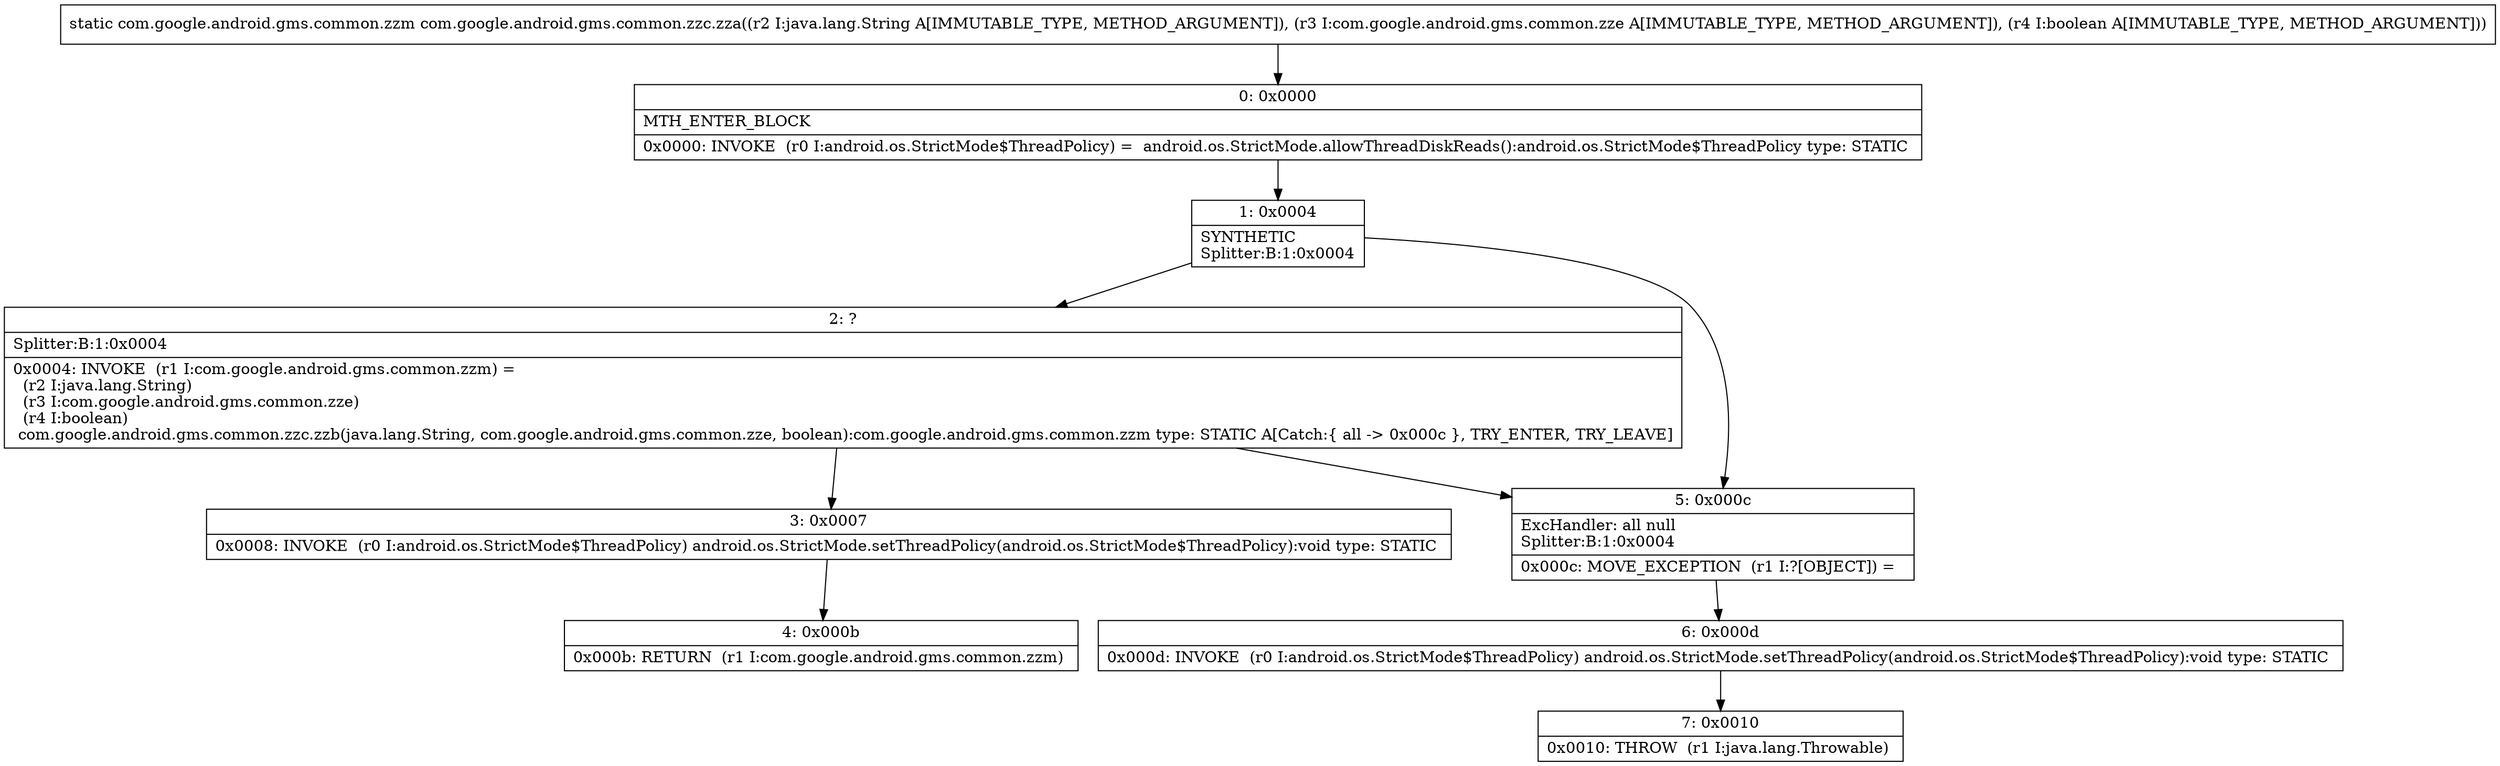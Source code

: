 digraph "CFG forcom.google.android.gms.common.zzc.zza(Ljava\/lang\/String;Lcom\/google\/android\/gms\/common\/zze;Z)Lcom\/google\/android\/gms\/common\/zzm;" {
Node_0 [shape=record,label="{0\:\ 0x0000|MTH_ENTER_BLOCK\l|0x0000: INVOKE  (r0 I:android.os.StrictMode$ThreadPolicy) =  android.os.StrictMode.allowThreadDiskReads():android.os.StrictMode$ThreadPolicy type: STATIC \l}"];
Node_1 [shape=record,label="{1\:\ 0x0004|SYNTHETIC\lSplitter:B:1:0x0004\l}"];
Node_2 [shape=record,label="{2\:\ ?|Splitter:B:1:0x0004\l|0x0004: INVOKE  (r1 I:com.google.android.gms.common.zzm) = \l  (r2 I:java.lang.String)\l  (r3 I:com.google.android.gms.common.zze)\l  (r4 I:boolean)\l com.google.android.gms.common.zzc.zzb(java.lang.String, com.google.android.gms.common.zze, boolean):com.google.android.gms.common.zzm type: STATIC A[Catch:\{ all \-\> 0x000c \}, TRY_ENTER, TRY_LEAVE]\l}"];
Node_3 [shape=record,label="{3\:\ 0x0007|0x0008: INVOKE  (r0 I:android.os.StrictMode$ThreadPolicy) android.os.StrictMode.setThreadPolicy(android.os.StrictMode$ThreadPolicy):void type: STATIC \l}"];
Node_4 [shape=record,label="{4\:\ 0x000b|0x000b: RETURN  (r1 I:com.google.android.gms.common.zzm) \l}"];
Node_5 [shape=record,label="{5\:\ 0x000c|ExcHandler: all null\lSplitter:B:1:0x0004\l|0x000c: MOVE_EXCEPTION  (r1 I:?[OBJECT]) =  \l}"];
Node_6 [shape=record,label="{6\:\ 0x000d|0x000d: INVOKE  (r0 I:android.os.StrictMode$ThreadPolicy) android.os.StrictMode.setThreadPolicy(android.os.StrictMode$ThreadPolicy):void type: STATIC \l}"];
Node_7 [shape=record,label="{7\:\ 0x0010|0x0010: THROW  (r1 I:java.lang.Throwable) \l}"];
MethodNode[shape=record,label="{static com.google.android.gms.common.zzm com.google.android.gms.common.zzc.zza((r2 I:java.lang.String A[IMMUTABLE_TYPE, METHOD_ARGUMENT]), (r3 I:com.google.android.gms.common.zze A[IMMUTABLE_TYPE, METHOD_ARGUMENT]), (r4 I:boolean A[IMMUTABLE_TYPE, METHOD_ARGUMENT])) }"];
MethodNode -> Node_0;
Node_0 -> Node_1;
Node_1 -> Node_2;
Node_1 -> Node_5;
Node_2 -> Node_3;
Node_2 -> Node_5;
Node_3 -> Node_4;
Node_5 -> Node_6;
Node_6 -> Node_7;
}


